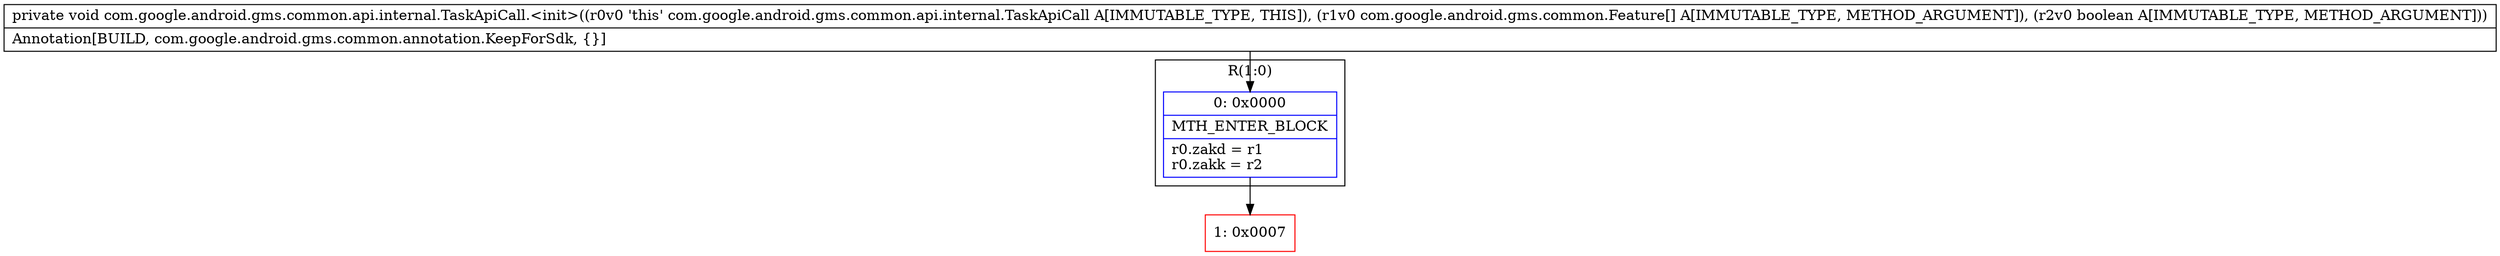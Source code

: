 digraph "CFG forcom.google.android.gms.common.api.internal.TaskApiCall.\<init\>([Lcom\/google\/android\/gms\/common\/Feature;Z)V" {
subgraph cluster_Region_912516337 {
label = "R(1:0)";
node [shape=record,color=blue];
Node_0 [shape=record,label="{0\:\ 0x0000|MTH_ENTER_BLOCK\l|r0.zakd = r1\lr0.zakk = r2\l}"];
}
Node_1 [shape=record,color=red,label="{1\:\ 0x0007}"];
MethodNode[shape=record,label="{private void com.google.android.gms.common.api.internal.TaskApiCall.\<init\>((r0v0 'this' com.google.android.gms.common.api.internal.TaskApiCall A[IMMUTABLE_TYPE, THIS]), (r1v0 com.google.android.gms.common.Feature[] A[IMMUTABLE_TYPE, METHOD_ARGUMENT]), (r2v0 boolean A[IMMUTABLE_TYPE, METHOD_ARGUMENT]))  | Annotation[BUILD, com.google.android.gms.common.annotation.KeepForSdk, \{\}]\l}"];
MethodNode -> Node_0;
Node_0 -> Node_1;
}

